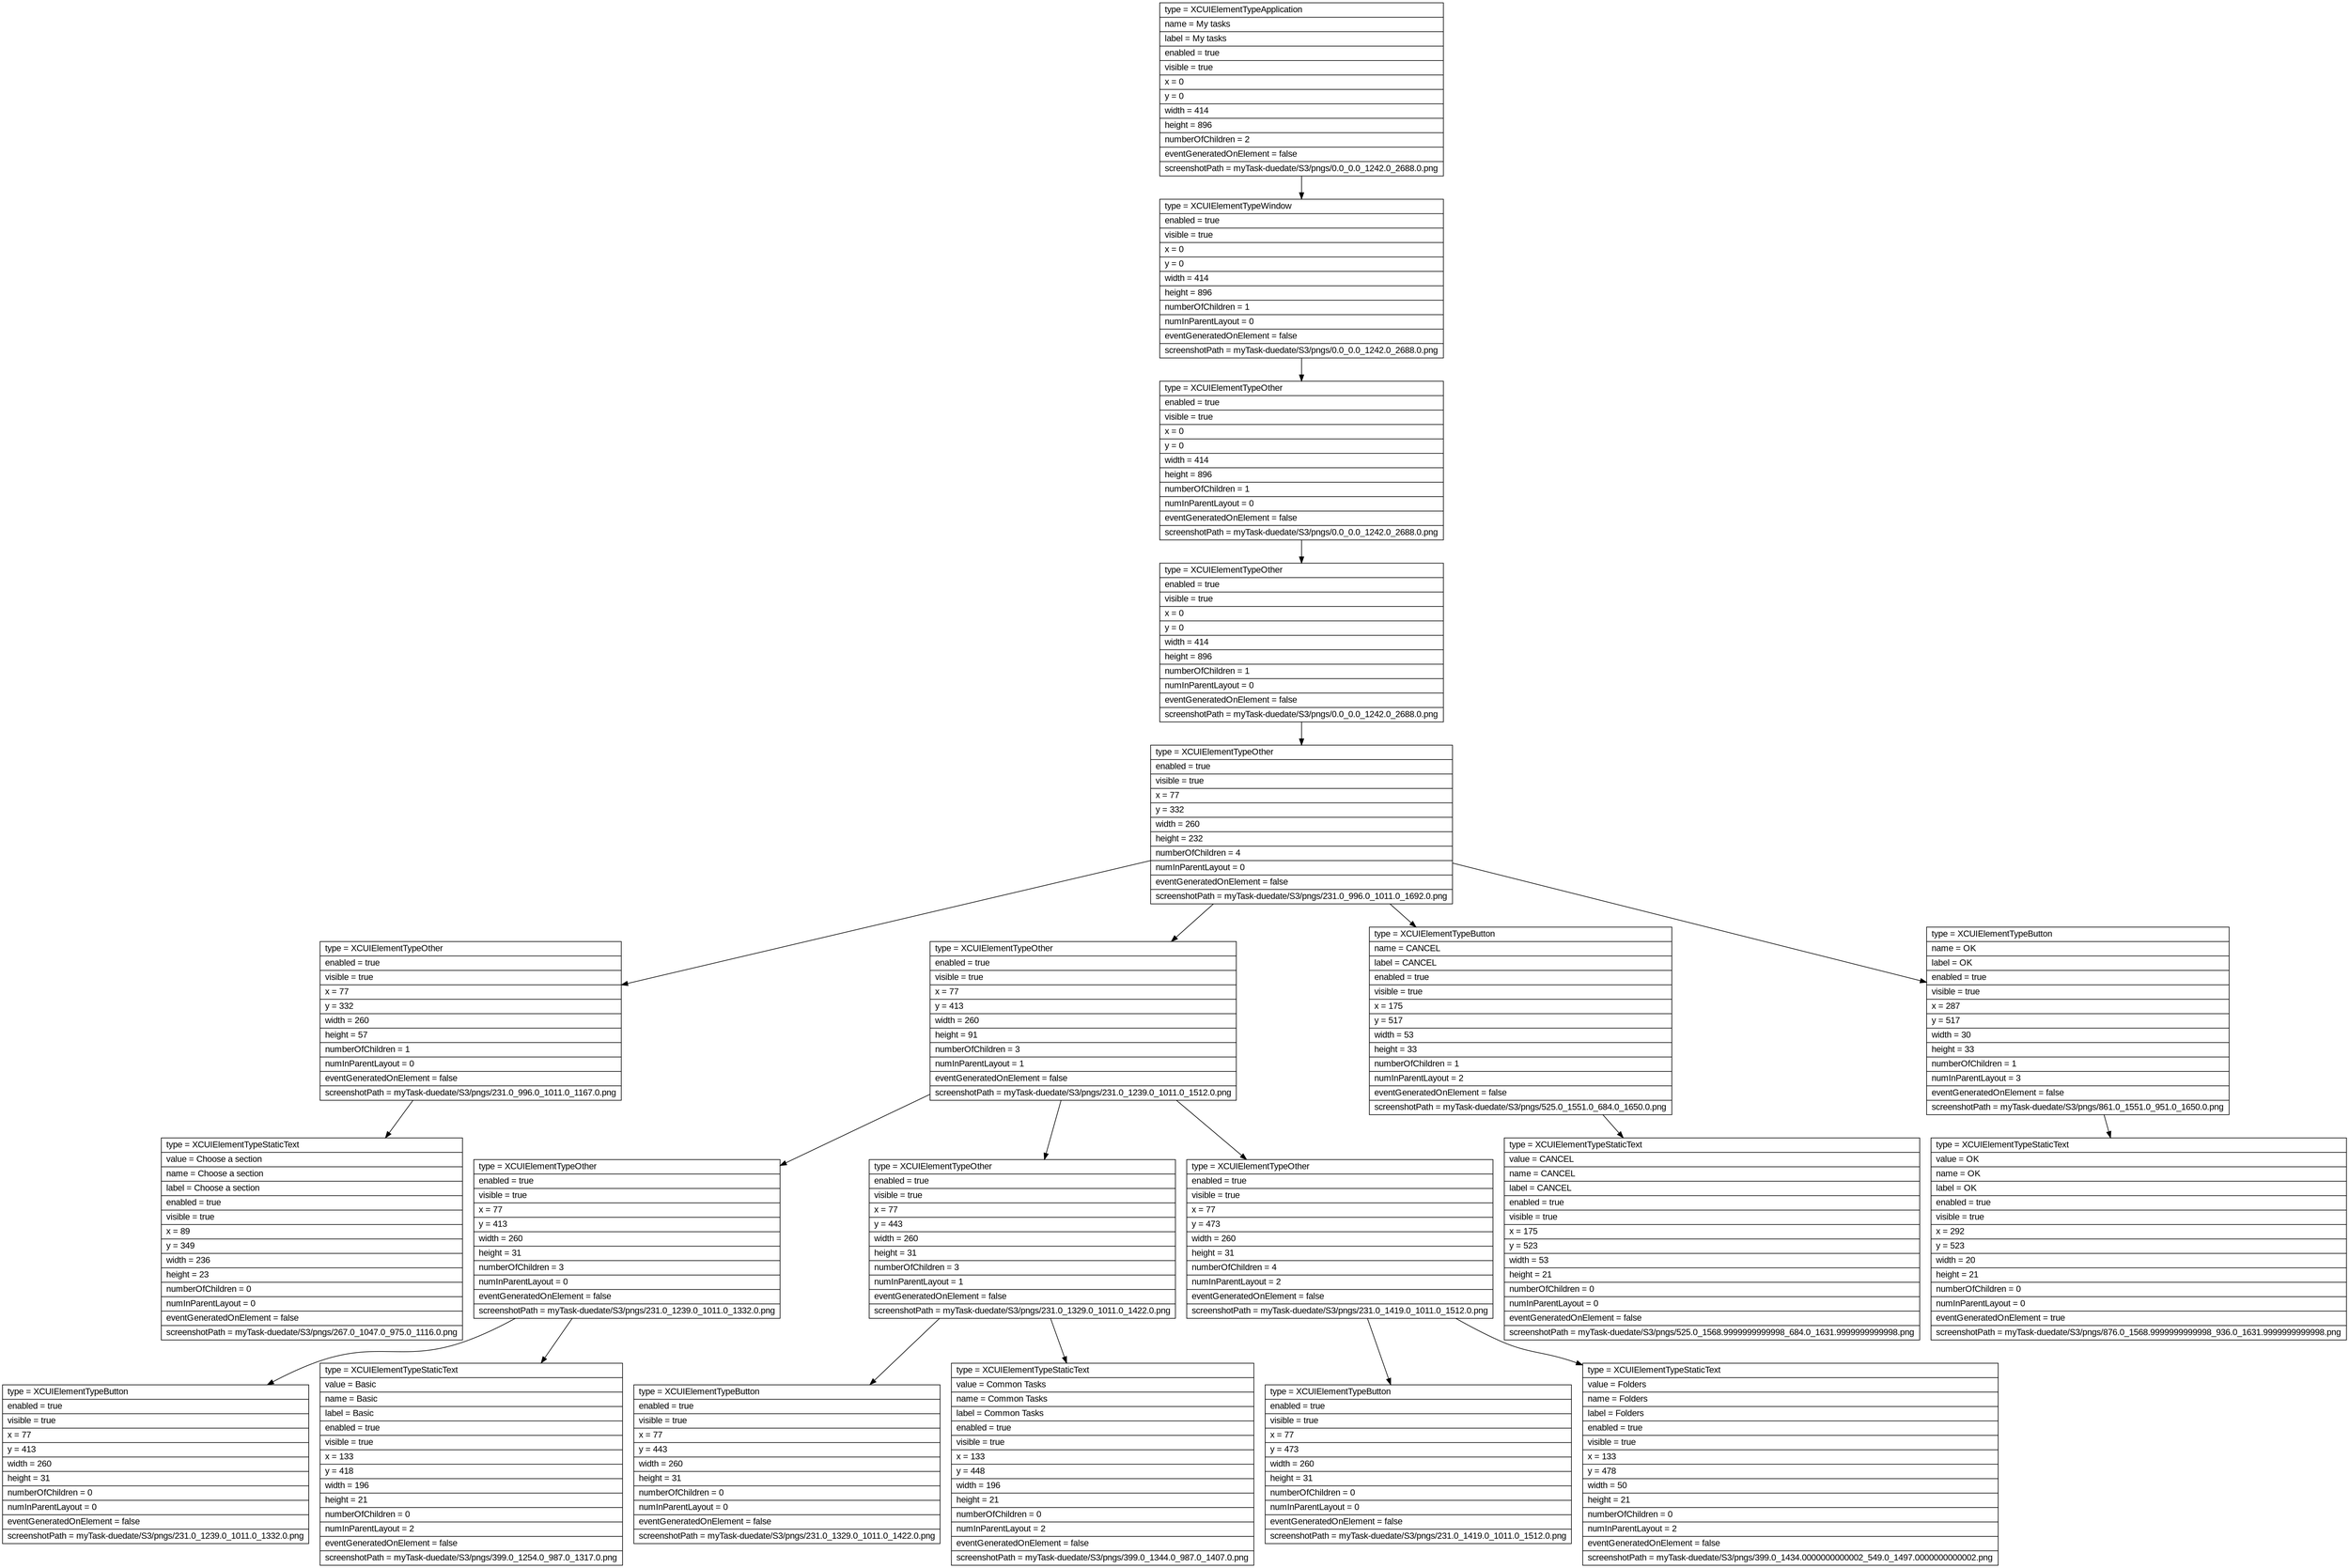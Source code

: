 digraph Layout {

	node [shape=record fontname=Arial];

	0	[label="{type = XCUIElementTypeApplication\l|name = My tasks\l|label = My tasks\l|enabled = true\l|visible = true\l|x = 0\l|y = 0\l|width = 414\l|height = 896\l|numberOfChildren = 2\l|eventGeneratedOnElement = false \l|screenshotPath = myTask-duedate/S3/pngs/0.0_0.0_1242.0_2688.0.png\l}"]
	1	[label="{type = XCUIElementTypeWindow\l|enabled = true\l|visible = true\l|x = 0\l|y = 0\l|width = 414\l|height = 896\l|numberOfChildren = 1\l|numInParentLayout = 0\l|eventGeneratedOnElement = false \l|screenshotPath = myTask-duedate/S3/pngs/0.0_0.0_1242.0_2688.0.png\l}"]
	2	[label="{type = XCUIElementTypeOther\l|enabled = true\l|visible = true\l|x = 0\l|y = 0\l|width = 414\l|height = 896\l|numberOfChildren = 1\l|numInParentLayout = 0\l|eventGeneratedOnElement = false \l|screenshotPath = myTask-duedate/S3/pngs/0.0_0.0_1242.0_2688.0.png\l}"]
	3	[label="{type = XCUIElementTypeOther\l|enabled = true\l|visible = true\l|x = 0\l|y = 0\l|width = 414\l|height = 896\l|numberOfChildren = 1\l|numInParentLayout = 0\l|eventGeneratedOnElement = false \l|screenshotPath = myTask-duedate/S3/pngs/0.0_0.0_1242.0_2688.0.png\l}"]
	4	[label="{type = XCUIElementTypeOther\l|enabled = true\l|visible = true\l|x = 77\l|y = 332\l|width = 260\l|height = 232\l|numberOfChildren = 4\l|numInParentLayout = 0\l|eventGeneratedOnElement = false \l|screenshotPath = myTask-duedate/S3/pngs/231.0_996.0_1011.0_1692.0.png\l}"]
	5	[label="{type = XCUIElementTypeOther\l|enabled = true\l|visible = true\l|x = 77\l|y = 332\l|width = 260\l|height = 57\l|numberOfChildren = 1\l|numInParentLayout = 0\l|eventGeneratedOnElement = false \l|screenshotPath = myTask-duedate/S3/pngs/231.0_996.0_1011.0_1167.0.png\l}"]
	6	[label="{type = XCUIElementTypeOther\l|enabled = true\l|visible = true\l|x = 77\l|y = 413\l|width = 260\l|height = 91\l|numberOfChildren = 3\l|numInParentLayout = 1\l|eventGeneratedOnElement = false \l|screenshotPath = myTask-duedate/S3/pngs/231.0_1239.0_1011.0_1512.0.png\l}"]
	7	[label="{type = XCUIElementTypeButton\l|name = CANCEL\l|label = CANCEL\l|enabled = true\l|visible = true\l|x = 175\l|y = 517\l|width = 53\l|height = 33\l|numberOfChildren = 1\l|numInParentLayout = 2\l|eventGeneratedOnElement = false \l|screenshotPath = myTask-duedate/S3/pngs/525.0_1551.0_684.0_1650.0.png\l}"]
	8	[label="{type = XCUIElementTypeButton\l|name = OK\l|label = OK\l|enabled = true\l|visible = true\l|x = 287\l|y = 517\l|width = 30\l|height = 33\l|numberOfChildren = 1\l|numInParentLayout = 3\l|eventGeneratedOnElement = false \l|screenshotPath = myTask-duedate/S3/pngs/861.0_1551.0_951.0_1650.0.png\l}"]
	9	[label="{type = XCUIElementTypeStaticText\l|value = Choose a section\l|name = Choose a section\l|label = Choose a section\l|enabled = true\l|visible = true\l|x = 89\l|y = 349\l|width = 236\l|height = 23\l|numberOfChildren = 0\l|numInParentLayout = 0\l|eventGeneratedOnElement = false \l|screenshotPath = myTask-duedate/S3/pngs/267.0_1047.0_975.0_1116.0.png\l}"]
	10	[label="{type = XCUIElementTypeOther\l|enabled = true\l|visible = true\l|x = 77\l|y = 413\l|width = 260\l|height = 31\l|numberOfChildren = 3\l|numInParentLayout = 0\l|eventGeneratedOnElement = false \l|screenshotPath = myTask-duedate/S3/pngs/231.0_1239.0_1011.0_1332.0.png\l}"]
	11	[label="{type = XCUIElementTypeOther\l|enabled = true\l|visible = true\l|x = 77\l|y = 443\l|width = 260\l|height = 31\l|numberOfChildren = 3\l|numInParentLayout = 1\l|eventGeneratedOnElement = false \l|screenshotPath = myTask-duedate/S3/pngs/231.0_1329.0_1011.0_1422.0.png\l}"]
	12	[label="{type = XCUIElementTypeOther\l|enabled = true\l|visible = true\l|x = 77\l|y = 473\l|width = 260\l|height = 31\l|numberOfChildren = 4\l|numInParentLayout = 2\l|eventGeneratedOnElement = false \l|screenshotPath = myTask-duedate/S3/pngs/231.0_1419.0_1011.0_1512.0.png\l}"]
	13	[label="{type = XCUIElementTypeStaticText\l|value = CANCEL\l|name = CANCEL\l|label = CANCEL\l|enabled = true\l|visible = true\l|x = 175\l|y = 523\l|width = 53\l|height = 21\l|numberOfChildren = 0\l|numInParentLayout = 0\l|eventGeneratedOnElement = false \l|screenshotPath = myTask-duedate/S3/pngs/525.0_1568.9999999999998_684.0_1631.9999999999998.png\l}"]
	14	[label="{type = XCUIElementTypeStaticText\l|value = OK\l|name = OK\l|label = OK\l|enabled = true\l|visible = true\l|x = 292\l|y = 523\l|width = 20\l|height = 21\l|numberOfChildren = 0\l|numInParentLayout = 0\l|eventGeneratedOnElement = true \l|screenshotPath = myTask-duedate/S3/pngs/876.0_1568.9999999999998_936.0_1631.9999999999998.png\l}"]
	15	[label="{type = XCUIElementTypeButton\l|enabled = true\l|visible = true\l|x = 77\l|y = 413\l|width = 260\l|height = 31\l|numberOfChildren = 0\l|numInParentLayout = 0\l|eventGeneratedOnElement = false \l|screenshotPath = myTask-duedate/S3/pngs/231.0_1239.0_1011.0_1332.0.png\l}"]
	16	[label="{type = XCUIElementTypeStaticText\l|value = Basic\l|name = Basic\l|label = Basic\l|enabled = true\l|visible = true\l|x = 133\l|y = 418\l|width = 196\l|height = 21\l|numberOfChildren = 0\l|numInParentLayout = 2\l|eventGeneratedOnElement = false \l|screenshotPath = myTask-duedate/S3/pngs/399.0_1254.0_987.0_1317.0.png\l}"]
	17	[label="{type = XCUIElementTypeButton\l|enabled = true\l|visible = true\l|x = 77\l|y = 443\l|width = 260\l|height = 31\l|numberOfChildren = 0\l|numInParentLayout = 0\l|eventGeneratedOnElement = false \l|screenshotPath = myTask-duedate/S3/pngs/231.0_1329.0_1011.0_1422.0.png\l}"]
	18	[label="{type = XCUIElementTypeStaticText\l|value = Common Tasks\l|name = Common Tasks\l|label = Common Tasks\l|enabled = true\l|visible = true\l|x = 133\l|y = 448\l|width = 196\l|height = 21\l|numberOfChildren = 0\l|numInParentLayout = 2\l|eventGeneratedOnElement = false \l|screenshotPath = myTask-duedate/S3/pngs/399.0_1344.0_987.0_1407.0.png\l}"]
	19	[label="{type = XCUIElementTypeButton\l|enabled = true\l|visible = true\l|x = 77\l|y = 473\l|width = 260\l|height = 31\l|numberOfChildren = 0\l|numInParentLayout = 0\l|eventGeneratedOnElement = false \l|screenshotPath = myTask-duedate/S3/pngs/231.0_1419.0_1011.0_1512.0.png\l}"]
	20	[label="{type = XCUIElementTypeStaticText\l|value = Folders\l|name = Folders\l|label = Folders\l|enabled = true\l|visible = true\l|x = 133\l|y = 478\l|width = 50\l|height = 21\l|numberOfChildren = 0\l|numInParentLayout = 2\l|eventGeneratedOnElement = false \l|screenshotPath = myTask-duedate/S3/pngs/399.0_1434.0000000000002_549.0_1497.0000000000002.png\l}"]


	0 -> 1
	1 -> 2
	2 -> 3
	3 -> 4
	4 -> 5
	4 -> 6
	4 -> 7
	4 -> 8
	5 -> 9
	6 -> 10
	6 -> 11
	6 -> 12
	7 -> 13
	8 -> 14
	10 -> 15
	10 -> 16
	11 -> 17
	11 -> 18
	12 -> 19
	12 -> 20


}